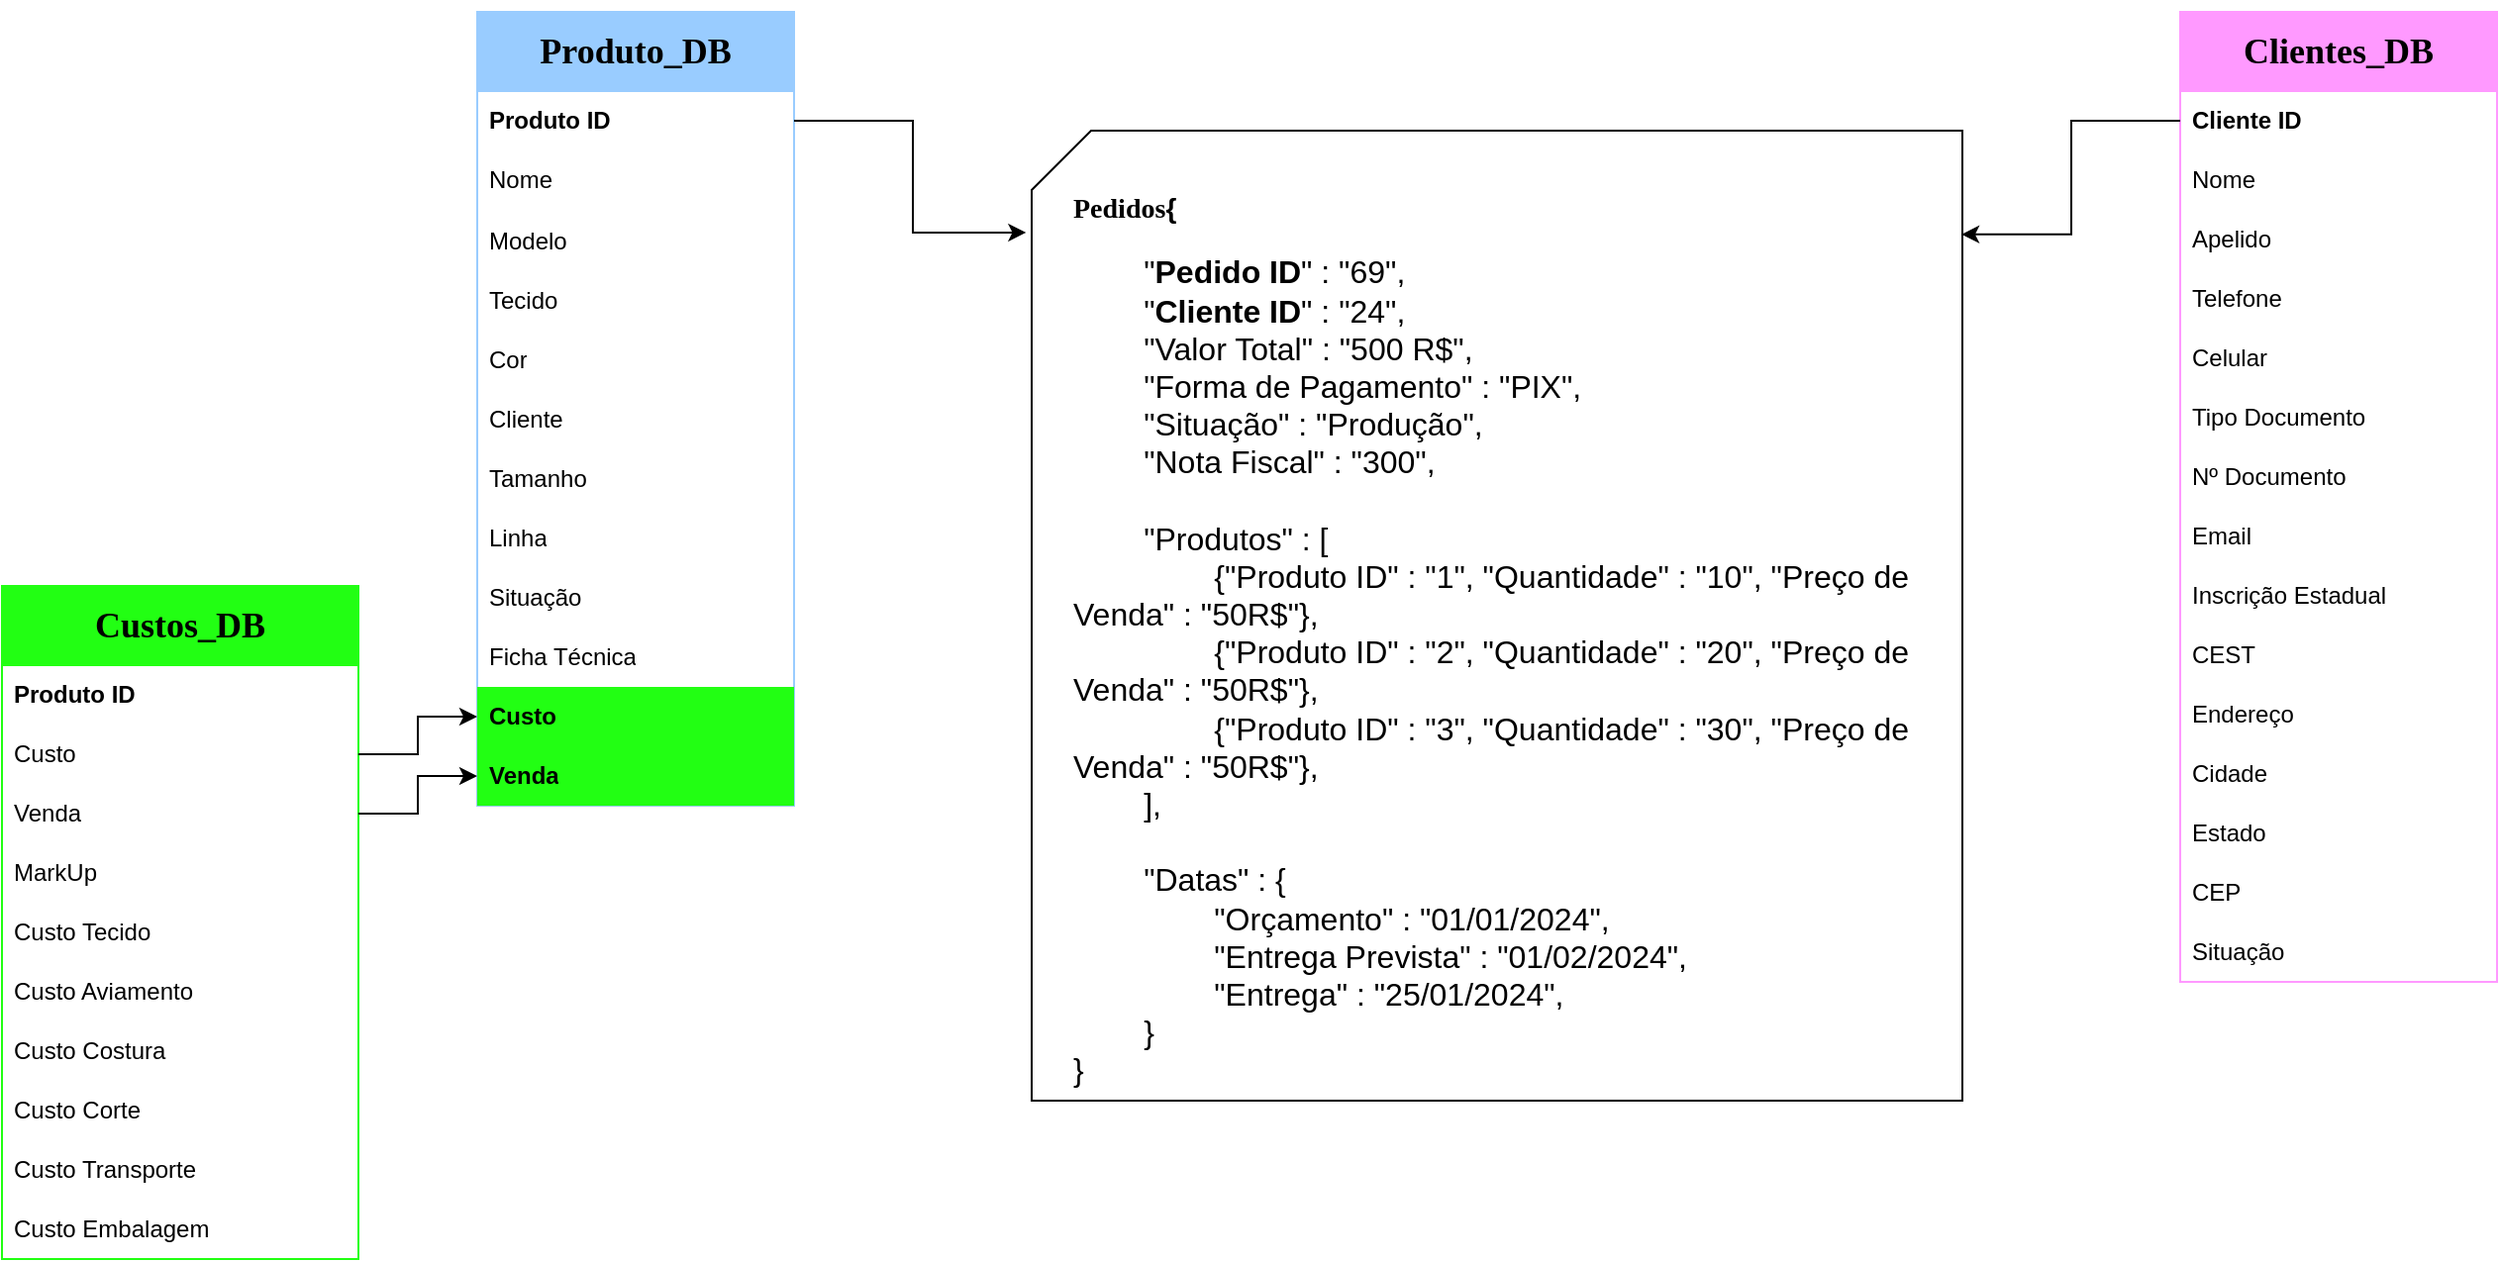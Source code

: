 <mxfile version="24.8.3" pages="3">
  <diagram id="8-zjIRjNXMaaJ9E2zqKt" name="Database">
    <mxGraphModel dx="1362" dy="541" grid="1" gridSize="10" guides="1" tooltips="1" connect="1" arrows="1" fold="1" page="1" pageScale="1" pageWidth="1654" pageHeight="1169" math="0" shadow="0">
      <root>
        <mxCell id="0" />
        <mxCell id="1" parent="0" />
        <mxCell id="SxooupXVkbinefmDZQEG-1" value="&lt;h2&gt;&lt;font face=&quot;Verdana&quot;&gt;Produto_DB&lt;/font&gt;&lt;/h2&gt;" style="swimlane;fontStyle=1;childLayout=stackLayout;horizontal=1;startSize=40;horizontalStack=0;resizeParent=1;resizeParentMax=0;resizeLast=0;collapsible=1;marginBottom=0;whiteSpace=wrap;html=1;fillColor=#99CCFF;strokeColor=#99CCFF;" vertex="1" parent="1">
          <mxGeometry x="370" y="210" width="160" height="401" as="geometry">
            <mxRectangle x="120" y="60" width="130" height="40" as="alternateBounds" />
          </mxGeometry>
        </mxCell>
        <mxCell id="SxooupXVkbinefmDZQEG-2" value="Produto ID" style="text;strokeColor=none;fillColor=none;align=left;verticalAlign=middle;spacingLeft=4;spacingRight=4;overflow=hidden;points=[[0,0.5],[1,0.5]];portConstraint=eastwest;rotatable=0;whiteSpace=wrap;html=1;fontStyle=1" vertex="1" parent="SxooupXVkbinefmDZQEG-1">
          <mxGeometry y="40" width="160" height="30" as="geometry" />
        </mxCell>
        <mxCell id="SxooupXVkbinefmDZQEG-11" value="Nome" style="text;strokeColor=none;fillColor=none;align=left;verticalAlign=middle;spacingLeft=4;spacingRight=4;overflow=hidden;points=[[0,0.5],[1,0.5]];portConstraint=eastwest;rotatable=0;whiteSpace=wrap;html=1;" vertex="1" parent="SxooupXVkbinefmDZQEG-1">
          <mxGeometry y="70" width="160" height="30" as="geometry" />
        </mxCell>
        <mxCell id="SxooupXVkbinefmDZQEG-3" value="Modelo" style="text;strokeColor=none;fillColor=none;align=left;verticalAlign=middle;spacingLeft=4;spacingRight=4;overflow=hidden;points=[[0,0.5],[1,0.5]];portConstraint=eastwest;rotatable=0;whiteSpace=wrap;html=1;" vertex="1" parent="SxooupXVkbinefmDZQEG-1">
          <mxGeometry y="100" width="160" height="31" as="geometry" />
        </mxCell>
        <mxCell id="SxooupXVkbinefmDZQEG-4" value="Tecido" style="text;strokeColor=none;fillColor=none;align=left;verticalAlign=middle;spacingLeft=4;spacingRight=4;overflow=hidden;points=[[0,0.5],[1,0.5]];portConstraint=eastwest;rotatable=0;whiteSpace=wrap;html=1;" vertex="1" parent="SxooupXVkbinefmDZQEG-1">
          <mxGeometry y="131" width="160" height="30" as="geometry" />
        </mxCell>
        <mxCell id="SxooupXVkbinefmDZQEG-5" value="Cor" style="text;strokeColor=none;fillColor=none;align=left;verticalAlign=middle;spacingLeft=4;spacingRight=4;overflow=hidden;points=[[0,0.5],[1,0.5]];portConstraint=eastwest;rotatable=0;whiteSpace=wrap;html=1;" vertex="1" parent="SxooupXVkbinefmDZQEG-1">
          <mxGeometry y="161" width="160" height="30" as="geometry" />
        </mxCell>
        <mxCell id="SxooupXVkbinefmDZQEG-6" value="Cliente" style="text;strokeColor=none;fillColor=none;align=left;verticalAlign=middle;spacingLeft=4;spacingRight=4;overflow=hidden;points=[[0,0.5],[1,0.5]];portConstraint=eastwest;rotatable=0;whiteSpace=wrap;html=1;" vertex="1" parent="SxooupXVkbinefmDZQEG-1">
          <mxGeometry y="191" width="160" height="30" as="geometry" />
        </mxCell>
        <mxCell id="SxooupXVkbinefmDZQEG-7" value="Tamanho" style="text;strokeColor=none;fillColor=none;align=left;verticalAlign=middle;spacingLeft=4;spacingRight=4;overflow=hidden;points=[[0,0.5],[1,0.5]];portConstraint=eastwest;rotatable=0;whiteSpace=wrap;html=1;" vertex="1" parent="SxooupXVkbinefmDZQEG-1">
          <mxGeometry y="221" width="160" height="30" as="geometry" />
        </mxCell>
        <mxCell id="SxooupXVkbinefmDZQEG-8" value="Linha" style="text;strokeColor=none;fillColor=none;align=left;verticalAlign=middle;spacingLeft=4;spacingRight=4;overflow=hidden;points=[[0,0.5],[1,0.5]];portConstraint=eastwest;rotatable=0;whiteSpace=wrap;html=1;" vertex="1" parent="SxooupXVkbinefmDZQEG-1">
          <mxGeometry y="251" width="160" height="30" as="geometry" />
        </mxCell>
        <mxCell id="SxooupXVkbinefmDZQEG-9" value="Situação" style="text;strokeColor=none;fillColor=none;align=left;verticalAlign=middle;spacingLeft=4;spacingRight=4;overflow=hidden;points=[[0,0.5],[1,0.5]];portConstraint=eastwest;rotatable=0;whiteSpace=wrap;html=1;" vertex="1" parent="SxooupXVkbinefmDZQEG-1">
          <mxGeometry y="281" width="160" height="30" as="geometry" />
        </mxCell>
        <mxCell id="hoVLWmTstvqBGVVEv-t7-2" value="Ficha Técnica" style="text;strokeColor=none;fillColor=none;align=left;verticalAlign=middle;spacingLeft=4;spacingRight=4;overflow=hidden;points=[[0,0.5],[1,0.5]];portConstraint=eastwest;rotatable=0;whiteSpace=wrap;html=1;" vertex="1" parent="SxooupXVkbinefmDZQEG-1">
          <mxGeometry y="311" width="160" height="30" as="geometry" />
        </mxCell>
        <mxCell id="SxooupXVkbinefmDZQEG-12" value="Custo" style="text;strokeColor=none;fillColor=#22FF13;align=left;verticalAlign=middle;spacingLeft=4;spacingRight=4;overflow=hidden;points=[[0,0.5],[1,0.5]];portConstraint=eastwest;rotatable=0;whiteSpace=wrap;html=1;fontStyle=1" vertex="1" parent="SxooupXVkbinefmDZQEG-1">
          <mxGeometry y="341" width="160" height="30" as="geometry" />
        </mxCell>
        <mxCell id="SxooupXVkbinefmDZQEG-13" value="Venda" style="text;strokeColor=none;fillColor=#22FF13;align=left;verticalAlign=middle;spacingLeft=4;spacingRight=4;overflow=hidden;points=[[0,0.5],[1,0.5]];portConstraint=eastwest;rotatable=0;whiteSpace=wrap;html=1;fontStyle=1" vertex="1" parent="SxooupXVkbinefmDZQEG-1">
          <mxGeometry y="371" width="160" height="30" as="geometry" />
        </mxCell>
        <mxCell id="SxooupXVkbinefmDZQEG-14" value="&lt;h2&gt;&lt;font face=&quot;Verdana&quot;&gt;Clientes_DB&lt;/font&gt;&lt;/h2&gt;" style="swimlane;fontStyle=1;childLayout=stackLayout;horizontal=1;startSize=40;horizontalStack=0;resizeParent=1;resizeParentMax=0;resizeLast=0;collapsible=1;marginBottom=0;whiteSpace=wrap;html=1;fillColor=#FF99FF;strokeColor=#FF99FF;" vertex="1" parent="1">
          <mxGeometry x="1230" y="210" width="160" height="490" as="geometry">
            <mxRectangle x="320" y="60" width="130" height="40" as="alternateBounds" />
          </mxGeometry>
        </mxCell>
        <mxCell id="SxooupXVkbinefmDZQEG-15" value="Cliente ID" style="text;strokeColor=none;fillColor=none;align=left;verticalAlign=middle;spacingLeft=4;spacingRight=4;overflow=hidden;points=[[0,0.5],[1,0.5]];portConstraint=eastwest;rotatable=0;whiteSpace=wrap;html=1;fontStyle=1" vertex="1" parent="SxooupXVkbinefmDZQEG-14">
          <mxGeometry y="40" width="160" height="30" as="geometry" />
        </mxCell>
        <mxCell id="SxooupXVkbinefmDZQEG-16" value="Nome" style="text;strokeColor=none;fillColor=none;align=left;verticalAlign=middle;spacingLeft=4;spacingRight=4;overflow=hidden;points=[[0,0.5],[1,0.5]];portConstraint=eastwest;rotatable=0;whiteSpace=wrap;html=1;" vertex="1" parent="SxooupXVkbinefmDZQEG-14">
          <mxGeometry y="70" width="160" height="30" as="geometry" />
        </mxCell>
        <mxCell id="SxooupXVkbinefmDZQEG-17" value="Apelido" style="text;strokeColor=none;fillColor=none;align=left;verticalAlign=middle;spacingLeft=4;spacingRight=4;overflow=hidden;points=[[0,0.5],[1,0.5]];portConstraint=eastwest;rotatable=0;whiteSpace=wrap;html=1;" vertex="1" parent="SxooupXVkbinefmDZQEG-14">
          <mxGeometry y="100" width="160" height="30" as="geometry" />
        </mxCell>
        <mxCell id="SxooupXVkbinefmDZQEG-18" value="Telefone" style="text;strokeColor=none;fillColor=none;align=left;verticalAlign=middle;spacingLeft=4;spacingRight=4;overflow=hidden;points=[[0,0.5],[1,0.5]];portConstraint=eastwest;rotatable=0;whiteSpace=wrap;html=1;" vertex="1" parent="SxooupXVkbinefmDZQEG-14">
          <mxGeometry y="130" width="160" height="30" as="geometry" />
        </mxCell>
        <mxCell id="SxooupXVkbinefmDZQEG-19" value="Celular" style="text;strokeColor=none;fillColor=none;align=left;verticalAlign=middle;spacingLeft=4;spacingRight=4;overflow=hidden;points=[[0,0.5],[1,0.5]];portConstraint=eastwest;rotatable=0;whiteSpace=wrap;html=1;" vertex="1" parent="SxooupXVkbinefmDZQEG-14">
          <mxGeometry y="160" width="160" height="30" as="geometry" />
        </mxCell>
        <mxCell id="SxooupXVkbinefmDZQEG-20" value="Tipo Documento" style="text;strokeColor=none;fillColor=none;align=left;verticalAlign=middle;spacingLeft=4;spacingRight=4;overflow=hidden;points=[[0,0.5],[1,0.5]];portConstraint=eastwest;rotatable=0;whiteSpace=wrap;html=1;" vertex="1" parent="SxooupXVkbinefmDZQEG-14">
          <mxGeometry y="190" width="160" height="30" as="geometry" />
        </mxCell>
        <mxCell id="SxooupXVkbinefmDZQEG-21" value="Nº Documento" style="text;strokeColor=none;fillColor=none;align=left;verticalAlign=middle;spacingLeft=4;spacingRight=4;overflow=hidden;points=[[0,0.5],[1,0.5]];portConstraint=eastwest;rotatable=0;whiteSpace=wrap;html=1;" vertex="1" parent="SxooupXVkbinefmDZQEG-14">
          <mxGeometry y="220" width="160" height="30" as="geometry" />
        </mxCell>
        <mxCell id="SxooupXVkbinefmDZQEG-22" value="Email" style="text;strokeColor=none;fillColor=none;align=left;verticalAlign=middle;spacingLeft=4;spacingRight=4;overflow=hidden;points=[[0,0.5],[1,0.5]];portConstraint=eastwest;rotatable=0;whiteSpace=wrap;html=1;" vertex="1" parent="SxooupXVkbinefmDZQEG-14">
          <mxGeometry y="250" width="160" height="30" as="geometry" />
        </mxCell>
        <mxCell id="SxooupXVkbinefmDZQEG-23" value="Inscrição Estadual" style="text;strokeColor=none;fillColor=none;align=left;verticalAlign=middle;spacingLeft=4;spacingRight=4;overflow=hidden;points=[[0,0.5],[1,0.5]];portConstraint=eastwest;rotatable=0;whiteSpace=wrap;html=1;" vertex="1" parent="SxooupXVkbinefmDZQEG-14">
          <mxGeometry y="280" width="160" height="30" as="geometry" />
        </mxCell>
        <mxCell id="SxooupXVkbinefmDZQEG-24" value="CEST" style="text;strokeColor=none;fillColor=none;align=left;verticalAlign=middle;spacingLeft=4;spacingRight=4;overflow=hidden;points=[[0,0.5],[1,0.5]];portConstraint=eastwest;rotatable=0;whiteSpace=wrap;html=1;" vertex="1" parent="SxooupXVkbinefmDZQEG-14">
          <mxGeometry y="310" width="160" height="30" as="geometry" />
        </mxCell>
        <mxCell id="SxooupXVkbinefmDZQEG-25" value="Endereço" style="text;strokeColor=none;fillColor=none;align=left;verticalAlign=middle;spacingLeft=4;spacingRight=4;overflow=hidden;points=[[0,0.5],[1,0.5]];portConstraint=eastwest;rotatable=0;whiteSpace=wrap;html=1;" vertex="1" parent="SxooupXVkbinefmDZQEG-14">
          <mxGeometry y="340" width="160" height="30" as="geometry" />
        </mxCell>
        <mxCell id="SxooupXVkbinefmDZQEG-26" value="Cidade" style="text;strokeColor=none;fillColor=none;align=left;verticalAlign=middle;spacingLeft=4;spacingRight=4;overflow=hidden;points=[[0,0.5],[1,0.5]];portConstraint=eastwest;rotatable=0;whiteSpace=wrap;html=1;" vertex="1" parent="SxooupXVkbinefmDZQEG-14">
          <mxGeometry y="370" width="160" height="30" as="geometry" />
        </mxCell>
        <mxCell id="SxooupXVkbinefmDZQEG-27" value="Estado" style="text;strokeColor=none;fillColor=none;align=left;verticalAlign=middle;spacingLeft=4;spacingRight=4;overflow=hidden;points=[[0,0.5],[1,0.5]];portConstraint=eastwest;rotatable=0;whiteSpace=wrap;html=1;" vertex="1" parent="SxooupXVkbinefmDZQEG-14">
          <mxGeometry y="400" width="160" height="30" as="geometry" />
        </mxCell>
        <mxCell id="SxooupXVkbinefmDZQEG-28" value="CEP" style="text;strokeColor=none;fillColor=none;align=left;verticalAlign=middle;spacingLeft=4;spacingRight=4;overflow=hidden;points=[[0,0.5],[1,0.5]];portConstraint=eastwest;rotatable=0;whiteSpace=wrap;html=1;" vertex="1" parent="SxooupXVkbinefmDZQEG-14">
          <mxGeometry y="430" width="160" height="30" as="geometry" />
        </mxCell>
        <mxCell id="SxooupXVkbinefmDZQEG-29" value="Situação" style="text;strokeColor=none;fillColor=none;align=left;verticalAlign=middle;spacingLeft=4;spacingRight=4;overflow=hidden;points=[[0,0.5],[1,0.5]];portConstraint=eastwest;rotatable=0;whiteSpace=wrap;html=1;" vertex="1" parent="SxooupXVkbinefmDZQEG-14">
          <mxGeometry y="460" width="160" height="30" as="geometry" />
        </mxCell>
        <mxCell id="SxooupXVkbinefmDZQEG-30" value="" style="group" vertex="1" connectable="0" parent="1">
          <mxGeometry x="650" y="270" width="470" height="490" as="geometry" />
        </mxCell>
        <mxCell id="SxooupXVkbinefmDZQEG-31" value="" style="shape=card;whiteSpace=wrap;html=1;" vertex="1" parent="SxooupXVkbinefmDZQEG-30">
          <mxGeometry width="470" height="490" as="geometry" />
        </mxCell>
        <mxCell id="SxooupXVkbinefmDZQEG-32" value="&lt;h3&gt;&lt;font style=&quot;font-size: 14px;&quot;&gt;&lt;b&gt;&lt;font face=&quot;Verdana&quot;&gt;Pedidos&lt;/font&gt;&lt;/b&gt;{&lt;/font&gt;&lt;/h3&gt;&lt;div&gt;&lt;span style=&quot;white-space: normal;&quot;&gt;&lt;font size=&quot;3&quot;&gt;&lt;span style=&quot;white-space: pre;&quot;&gt;&#x9;&lt;/span&gt;&quot;&lt;b&gt;Pedido ID&lt;/b&gt;&quot; : &quot;69&quot;,&lt;/font&gt;&lt;/span&gt;&lt;/div&gt;&lt;div&gt;&lt;span style=&quot;white-space: normal;&quot;&gt;&lt;font size=&quot;3&quot;&gt;&lt;span style=&quot;white-space: pre;&quot;&gt;&#x9;&lt;/span&gt;&quot;&lt;b&gt;Cliente ID&lt;/b&gt;&quot; : &quot;24&quot;,&lt;/font&gt;&lt;/span&gt;&lt;/div&gt;&lt;div&gt;&lt;span style=&quot;white-space: normal;&quot;&gt;&lt;font size=&quot;3&quot;&gt;&lt;span style=&quot;white-space: pre;&quot;&gt;&#x9;&lt;/span&gt;&quot;Valor Total&quot; : &quot;500 R$&quot;,&lt;/font&gt;&lt;/span&gt;&lt;/div&gt;&lt;div&gt;&lt;span style=&quot;white-space: normal;&quot;&gt;&lt;font size=&quot;3&quot;&gt;&lt;span style=&quot;white-space: pre;&quot;&gt;&#x9;&lt;/span&gt;&quot;Forma de Pagamento&quot; : &quot;PIX&quot;,&lt;/font&gt;&lt;/span&gt;&lt;/div&gt;&lt;div&gt;&lt;font size=&quot;3&quot;&gt;&lt;span style=&quot;white-space: pre;&quot;&gt;&#x9;&lt;/span&gt;&quot;Situação&quot; : &quot;Produção&quot;,&lt;/font&gt;&lt;/div&gt;&lt;div&gt;&lt;font size=&quot;3&quot;&gt;&lt;span style=&quot;white-space: pre;&quot;&gt;&#x9;&lt;/span&gt;&quot;Nota Fiscal&quot; : &quot;300&quot;,&lt;/font&gt;&lt;/div&gt;&lt;div&gt;&lt;font size=&quot;3&quot;&gt;&lt;br&gt;&lt;/font&gt;&lt;/div&gt;&lt;div&gt;&lt;span style=&quot;white-space: pre; white-space: normal;&quot;&gt;&lt;font size=&quot;3&quot;&gt;&#x9;&lt;/font&gt;&lt;/span&gt;&lt;/div&gt;&lt;div&gt;&lt;span style=&quot;white-space: normal;&quot;&gt;&lt;font size=&quot;3&quot;&gt;&lt;span style=&quot;white-space: pre;&quot;&gt;&#x9;&lt;/span&gt;&quot;Produtos&quot; : [&lt;/font&gt;&lt;/span&gt;&lt;/div&gt;&lt;div&gt;&lt;/div&gt;&lt;div&gt;&lt;span style=&quot;white-space: normal;&quot;&gt;&lt;font size=&quot;3&quot;&gt;&lt;span style=&quot;white-space: pre;&quot;&gt;&#x9;&lt;/span&gt;&lt;span style=&quot;white-space: pre;&quot;&gt;&#x9;&lt;/span&gt;{&quot;Produto ID&quot; : &quot;1&quot;, &quot;Quantidade&quot; : &quot;10&quot;, &quot;Preço de Venda&quot; : &quot;50R$&quot;},&lt;/font&gt;&lt;/span&gt;&lt;/div&gt;&lt;div&gt;&lt;span style=&quot;white-space: normal;&quot;&gt;&lt;font size=&quot;3&quot;&gt;&lt;span style=&quot;white-space:pre&quot;&gt;&#x9;&#x9;&lt;/span&gt;{&quot;Produto ID&quot; : &quot;2&quot;, &quot;Quantidade&quot; : &quot;20&quot;, &quot;Preço de Venda&quot; : &quot;50R$&quot;},&lt;/font&gt;&lt;/span&gt;&lt;/div&gt;&lt;div&gt;&lt;span style=&quot;white-space: normal;&quot;&gt;&lt;font size=&quot;3&quot;&gt;&lt;span style=&quot;white-space:pre&quot;&gt;&#x9;&#x9;&lt;/span&gt;{&quot;Produto ID&quot; : &quot;3&quot;, &quot;Quantidade&quot; : &quot;30&quot;, &quot;Preço de Venda&quot; : &quot;50R$&quot;},&lt;/font&gt;&lt;/span&gt;&lt;/div&gt;&lt;div&gt;&lt;span style=&quot;white-space: pre; white-space: normal;&quot;&gt;&lt;font size=&quot;3&quot;&gt;&#x9;&#x9;&lt;/font&gt;&lt;/span&gt;&lt;/div&gt;&lt;div&gt;&lt;span style=&quot;white-space: normal;&quot;&gt;&lt;font size=&quot;3&quot;&gt;&lt;span style=&quot;white-space: pre;&quot;&gt;&#x9;&lt;/span&gt;],&lt;/font&gt;&lt;/span&gt;&lt;/div&gt;&lt;div&gt;&lt;font size=&quot;3&quot;&gt;&lt;br&gt;&lt;/font&gt;&lt;/div&gt;&lt;div&gt;&lt;span style=&quot;white-space: normal;&quot;&gt;&lt;font size=&quot;3&quot;&gt;&lt;span style=&quot;white-space:pre&quot;&gt;&#x9;&lt;/span&gt;&quot;Datas&quot; : {&lt;/font&gt;&lt;/span&gt;&lt;/div&gt;&lt;div&gt;&lt;span style=&quot;white-space: normal;&quot;&gt;&lt;font size=&quot;3&quot;&gt;&lt;span style=&quot;white-space:pre&quot;&gt;&#x9;&#x9;&lt;/span&gt;&quot;Orçamento&quot; : &quot;01/01/2024&quot;,&lt;/font&gt;&lt;/span&gt;&lt;/div&gt;&lt;div&gt;&lt;span style=&quot;white-space: normal;&quot;&gt;&lt;font size=&quot;3&quot;&gt;&lt;span style=&quot;white-space:pre&quot;&gt;&#x9;&#x9;&lt;/span&gt;&quot;Entrega Prevista&quot; : &quot;01/02/2024&quot;,&lt;/font&gt;&lt;/span&gt;&lt;/div&gt;&lt;div&gt;&lt;span style=&quot;white-space: normal;&quot;&gt;&lt;font size=&quot;3&quot;&gt;&lt;span style=&quot;white-space:pre&quot;&gt;&#x9;&#x9;&lt;/span&gt;&quot;Entrega&quot; : &quot;25/01/2024&quot;,&lt;/font&gt;&lt;/span&gt;&lt;/div&gt;&lt;div&gt;&lt;span style=&quot;white-space: normal;&quot;&gt;&lt;font size=&quot;3&quot;&gt;&lt;span style=&quot;white-space:pre&quot;&gt;&#x9;&lt;/span&gt;}&lt;/font&gt;&lt;/span&gt;&lt;/div&gt;&lt;div&gt;&lt;font size=&quot;3&quot;&gt;}&lt;/font&gt;&lt;/div&gt;" style="text;html=1;align=left;verticalAlign=middle;whiteSpace=wrap;rounded=0;" vertex="1" parent="SxooupXVkbinefmDZQEG-30">
          <mxGeometry x="18.5" y="85" width="433" height="330" as="geometry" />
        </mxCell>
        <mxCell id="SxooupXVkbinefmDZQEG-33" style="edgeStyle=orthogonalEdgeStyle;rounded=0;orthogonalLoop=1;jettySize=auto;html=1;entryX=0.999;entryY=0.107;entryDx=0;entryDy=0;entryPerimeter=0;" edge="1" parent="1" source="SxooupXVkbinefmDZQEG-15" target="SxooupXVkbinefmDZQEG-31">
          <mxGeometry relative="1" as="geometry" />
        </mxCell>
        <mxCell id="SxooupXVkbinefmDZQEG-34" style="edgeStyle=orthogonalEdgeStyle;rounded=0;orthogonalLoop=1;jettySize=auto;html=1;entryX=-0.006;entryY=0.105;entryDx=0;entryDy=0;entryPerimeter=0;" edge="1" parent="1" source="SxooupXVkbinefmDZQEG-2" target="SxooupXVkbinefmDZQEG-31">
          <mxGeometry relative="1" as="geometry" />
        </mxCell>
        <mxCell id="SxooupXVkbinefmDZQEG-35" value="&lt;h2&gt;&lt;font face=&quot;Verdana&quot;&gt;Custos_DB&lt;/font&gt;&lt;/h2&gt;" style="swimlane;fontStyle=1;childLayout=stackLayout;horizontal=1;startSize=40;horizontalStack=0;resizeParent=1;resizeParentMax=0;resizeLast=0;collapsible=1;marginBottom=0;whiteSpace=wrap;html=1;fillColor=#22FF13;strokeColor=#22FF13;" vertex="1" parent="1">
          <mxGeometry x="130" y="500" width="180" height="340" as="geometry">
            <mxRectangle x="120" y="60" width="130" height="40" as="alternateBounds" />
          </mxGeometry>
        </mxCell>
        <mxCell id="SxooupXVkbinefmDZQEG-36" value="Produto ID" style="text;strokeColor=none;fillColor=none;align=left;verticalAlign=middle;spacingLeft=4;spacingRight=4;overflow=hidden;points=[[0,0.5],[1,0.5]];portConstraint=eastwest;rotatable=0;whiteSpace=wrap;html=1;fontStyle=1" vertex="1" parent="SxooupXVkbinefmDZQEG-35">
          <mxGeometry y="40" width="180" height="30" as="geometry" />
        </mxCell>
        <mxCell id="SxooupXVkbinefmDZQEG-37" value="Custo" style="text;strokeColor=none;fillColor=none;align=left;verticalAlign=middle;spacingLeft=4;spacingRight=4;overflow=hidden;points=[[0,0.5],[1,0.5]];portConstraint=eastwest;rotatable=0;whiteSpace=wrap;html=1;" vertex="1" parent="SxooupXVkbinefmDZQEG-35">
          <mxGeometry y="70" width="180" height="30" as="geometry" />
        </mxCell>
        <mxCell id="SxooupXVkbinefmDZQEG-38" value="Venda" style="text;strokeColor=none;fillColor=none;align=left;verticalAlign=middle;spacingLeft=4;spacingRight=4;overflow=hidden;points=[[0,0.5],[1,0.5]];portConstraint=eastwest;rotatable=0;whiteSpace=wrap;html=1;" vertex="1" parent="SxooupXVkbinefmDZQEG-35">
          <mxGeometry y="100" width="180" height="30" as="geometry" />
        </mxCell>
        <mxCell id="SxooupXVkbinefmDZQEG-39" value="MarkUp" style="text;strokeColor=none;fillColor=none;align=left;verticalAlign=middle;spacingLeft=4;spacingRight=4;overflow=hidden;points=[[0,0.5],[1,0.5]];portConstraint=eastwest;rotatable=0;whiteSpace=wrap;html=1;" vertex="1" parent="SxooupXVkbinefmDZQEG-35">
          <mxGeometry y="130" width="180" height="30" as="geometry" />
        </mxCell>
        <mxCell id="SxooupXVkbinefmDZQEG-40" value="Custo Tecido" style="text;strokeColor=none;fillColor=none;align=left;verticalAlign=middle;spacingLeft=4;spacingRight=4;overflow=hidden;points=[[0,0.5],[1,0.5]];portConstraint=eastwest;rotatable=0;whiteSpace=wrap;html=1;" vertex="1" parent="SxooupXVkbinefmDZQEG-35">
          <mxGeometry y="160" width="180" height="30" as="geometry" />
        </mxCell>
        <mxCell id="SxooupXVkbinefmDZQEG-41" value="Custo Aviamento" style="text;strokeColor=none;fillColor=none;align=left;verticalAlign=middle;spacingLeft=4;spacingRight=4;overflow=hidden;points=[[0,0.5],[1,0.5]];portConstraint=eastwest;rotatable=0;whiteSpace=wrap;html=1;" vertex="1" parent="SxooupXVkbinefmDZQEG-35">
          <mxGeometry y="190" width="180" height="30" as="geometry" />
        </mxCell>
        <mxCell id="SxooupXVkbinefmDZQEG-42" value="Custo Costura" style="text;strokeColor=none;fillColor=none;align=left;verticalAlign=middle;spacingLeft=4;spacingRight=4;overflow=hidden;points=[[0,0.5],[1,0.5]];portConstraint=eastwest;rotatable=0;whiteSpace=wrap;html=1;" vertex="1" parent="SxooupXVkbinefmDZQEG-35">
          <mxGeometry y="220" width="180" height="30" as="geometry" />
        </mxCell>
        <mxCell id="SxooupXVkbinefmDZQEG-43" value="Custo Corte" style="text;strokeColor=none;fillColor=none;align=left;verticalAlign=middle;spacingLeft=4;spacingRight=4;overflow=hidden;points=[[0,0.5],[1,0.5]];portConstraint=eastwest;rotatable=0;whiteSpace=wrap;html=1;" vertex="1" parent="SxooupXVkbinefmDZQEG-35">
          <mxGeometry y="250" width="180" height="30" as="geometry" />
        </mxCell>
        <mxCell id="SxooupXVkbinefmDZQEG-44" value="Custo Transporte" style="text;strokeColor=none;fillColor=none;align=left;verticalAlign=middle;spacingLeft=4;spacingRight=4;overflow=hidden;points=[[0,0.5],[1,0.5]];portConstraint=eastwest;rotatable=0;whiteSpace=wrap;html=1;" vertex="1" parent="SxooupXVkbinefmDZQEG-35">
          <mxGeometry y="280" width="180" height="30" as="geometry" />
        </mxCell>
        <mxCell id="hoVLWmTstvqBGVVEv-t7-1" value="Custo Embalagem" style="text;strokeColor=none;fillColor=none;align=left;verticalAlign=middle;spacingLeft=4;spacingRight=4;overflow=hidden;points=[[0,0.5],[1,0.5]];portConstraint=eastwest;rotatable=0;whiteSpace=wrap;html=1;" vertex="1" parent="SxooupXVkbinefmDZQEG-35">
          <mxGeometry y="310" width="180" height="30" as="geometry" />
        </mxCell>
        <mxCell id="SxooupXVkbinefmDZQEG-45" style="edgeStyle=orthogonalEdgeStyle;rounded=0;orthogonalLoop=1;jettySize=auto;html=1;entryX=0;entryY=0.5;entryDx=0;entryDy=0;" edge="1" parent="1" source="SxooupXVkbinefmDZQEG-38" target="SxooupXVkbinefmDZQEG-13">
          <mxGeometry relative="1" as="geometry" />
        </mxCell>
        <mxCell id="SxooupXVkbinefmDZQEG-46" style="edgeStyle=orthogonalEdgeStyle;rounded=0;orthogonalLoop=1;jettySize=auto;html=1;entryX=0;entryY=0.5;entryDx=0;entryDy=0;" edge="1" parent="1" source="SxooupXVkbinefmDZQEG-37" target="SxooupXVkbinefmDZQEG-12">
          <mxGeometry relative="1" as="geometry" />
        </mxCell>
      </root>
    </mxGraphModel>
  </diagram>
  <diagram id="ZljgVwOf0YcQpU4R3fx7" name="Diagrama">
    <mxGraphModel dx="939" dy="373" grid="1" gridSize="10" guides="1" tooltips="1" connect="1" arrows="1" fold="1" page="1" pageScale="1" pageWidth="1654" pageHeight="1169" math="0" shadow="0">
      <root>
        <mxCell id="0" />
        <mxCell id="1" parent="0" />
        <mxCell id="wZYnEFnkgwIdMuiev6Np-1" value="" style="line;strokeWidth=1;fillColor=none;align=left;verticalAlign=middle;spacingTop=-1;spacingLeft=3;spacingRight=3;rotatable=0;labelPosition=right;points=[];portConstraint=eastwest;strokeColor=inherit;" parent="1" vertex="1">
          <mxGeometry x="10" y="140" width="1360" height="8" as="geometry" />
        </mxCell>
        <mxCell id="wZYnEFnkgwIdMuiev6Np-2" value="&lt;h1&gt;&lt;font face=&quot;Lucida Console&quot; style=&quot;font-size: 18px;&quot;&gt;Client Side&lt;/font&gt;&lt;/h1&gt;" style="text;html=1;align=center;verticalAlign=middle;resizable=0;points=[];autosize=1;strokeColor=none;fillColor=none;" parent="1" vertex="1">
          <mxGeometry x="70" y="90" width="150" height="70" as="geometry" />
        </mxCell>
        <mxCell id="wZYnEFnkgwIdMuiev6Np-3" value="&lt;h1&gt;&lt;font face=&quot;Lucida Console&quot; style=&quot;font-size: 18px;&quot;&gt;Server Side&lt;/font&gt;&lt;/h1&gt;" style="text;html=1;align=center;verticalAlign=middle;resizable=0;points=[];autosize=1;strokeColor=none;fillColor=none;" parent="1" vertex="1">
          <mxGeometry x="70" y="120" width="150" height="70" as="geometry" />
        </mxCell>
        <mxCell id="X1QpAZFha9Mtag6XPxDO-21" style="edgeStyle=orthogonalEdgeStyle;rounded=0;orthogonalLoop=1;jettySize=auto;html=1;entryX=0.5;entryY=0;entryDx=0;entryDy=0;" parent="1" source="X1QpAZFha9Mtag6XPxDO-1" target="X1QpAZFha9Mtag6XPxDO-17" edge="1">
          <mxGeometry relative="1" as="geometry" />
        </mxCell>
        <mxCell id="ihTewck8Oi4S6tlABgn9-6" style="edgeStyle=orthogonalEdgeStyle;rounded=0;orthogonalLoop=1;jettySize=auto;html=1;entryX=0.5;entryY=0;entryDx=0;entryDy=0;" edge="1" parent="1" source="X1QpAZFha9Mtag6XPxDO-1" target="X1QpAZFha9Mtag6XPxDO-5">
          <mxGeometry relative="1" as="geometry" />
        </mxCell>
        <mxCell id="X1QpAZFha9Mtag6XPxDO-1" value="&lt;b&gt;&lt;font style=&quot;font-size: 14px;&quot;&gt;Controle Clientes&lt;/font&gt;&lt;/b&gt;" style="rounded=1;whiteSpace=wrap;html=1;fillColor=#73A2FF;" parent="1" vertex="1">
          <mxGeometry x="245" y="70" width="130" height="60" as="geometry" />
        </mxCell>
        <mxCell id="X1QpAZFha9Mtag6XPxDO-2" value="&lt;b&gt;&lt;font style=&quot;font-size: 14px;&quot;&gt;Controle Template&lt;/font&gt;&lt;/b&gt;" style="rounded=1;whiteSpace=wrap;html=1;fillColor=#73A2FF;" parent="1" vertex="1">
          <mxGeometry x="1330" y="240" width="130" height="60" as="geometry" />
        </mxCell>
        <mxCell id="X1QpAZFha9Mtag6XPxDO-37" style="edgeStyle=orthogonalEdgeStyle;rounded=0;orthogonalLoop=1;jettySize=auto;html=1;entryX=0.5;entryY=0;entryDx=0;entryDy=0;" parent="1" source="X1QpAZFha9Mtag6XPxDO-3" target="X1QpAZFha9Mtag6XPxDO-32" edge="1">
          <mxGeometry relative="1" as="geometry" />
        </mxCell>
        <mxCell id="X1QpAZFha9Mtag6XPxDO-38" style="edgeStyle=orthogonalEdgeStyle;rounded=0;orthogonalLoop=1;jettySize=auto;html=1;entryX=0.5;entryY=0;entryDx=0;entryDy=0;" parent="1" source="X1QpAZFha9Mtag6XPxDO-3" target="X1QpAZFha9Mtag6XPxDO-33" edge="1">
          <mxGeometry relative="1" as="geometry" />
        </mxCell>
        <mxCell id="X1QpAZFha9Mtag6XPxDO-3" value="&lt;b&gt;&lt;font style=&quot;font-size: 14px;&quot;&gt;Controle Produtos&lt;/font&gt;&lt;/b&gt;" style="rounded=1;whiteSpace=wrap;html=1;fillColor=#73A2FF;" parent="1" vertex="1">
          <mxGeometry x="490" y="70" width="130" height="60" as="geometry" />
        </mxCell>
        <mxCell id="X1QpAZFha9Mtag6XPxDO-44" style="edgeStyle=orthogonalEdgeStyle;rounded=0;orthogonalLoop=1;jettySize=auto;html=1;entryX=0.5;entryY=0;entryDx=0;entryDy=0;" parent="1" source="X1QpAZFha9Mtag6XPxDO-4" target="X1QpAZFha9Mtag6XPxDO-39" edge="1">
          <mxGeometry relative="1" as="geometry" />
        </mxCell>
        <mxCell id="X1QpAZFha9Mtag6XPxDO-45" style="edgeStyle=orthogonalEdgeStyle;rounded=0;orthogonalLoop=1;jettySize=auto;html=1;entryX=0.5;entryY=0;entryDx=0;entryDy=0;" parent="1" source="X1QpAZFha9Mtag6XPxDO-4" target="X1QpAZFha9Mtag6XPxDO-40" edge="1">
          <mxGeometry relative="1" as="geometry" />
        </mxCell>
        <mxCell id="X1QpAZFha9Mtag6XPxDO-4" value="&lt;b&gt;&lt;font style=&quot;font-size: 14px;&quot;&gt;Controle Pedidos&lt;/font&gt;&lt;/b&gt;" style="rounded=1;whiteSpace=wrap;html=1;fillColor=#73A2FF;" parent="1" vertex="1">
          <mxGeometry x="785" y="70" width="130" height="60" as="geometry" />
        </mxCell>
        <mxCell id="JirbpKzSzBKGU6JKUNmn-3" style="edgeStyle=orthogonalEdgeStyle;rounded=0;orthogonalLoop=1;jettySize=auto;html=1;entryX=0;entryY=0.75;entryDx=0;entryDy=0;" edge="1" parent="1" source="X1QpAZFha9Mtag6XPxDO-5" target="X1QpAZFha9Mtag6XPxDO-4">
          <mxGeometry relative="1" as="geometry">
            <Array as="points">
              <mxPoint x="245" y="370" />
              <mxPoint x="730" y="370" />
              <mxPoint x="730" y="115" />
            </Array>
          </mxGeometry>
        </mxCell>
        <mxCell id="ihTewck8Oi4S6tlABgn9-7" style="edgeStyle=orthogonalEdgeStyle;rounded=0;orthogonalLoop=1;jettySize=auto;html=1;exitX=0.15;exitY=0.05;exitDx=0;exitDy=0;exitPerimeter=0;entryX=0;entryY=0.5;entryDx=0;entryDy=0;" edge="1" parent="1" source="X1QpAZFha9Mtag6XPxDO-5" target="X1QpAZFha9Mtag6XPxDO-1">
          <mxGeometry relative="1" as="geometry" />
        </mxCell>
        <mxCell id="X1QpAZFha9Mtag6XPxDO-5" value="&lt;b&gt;clienteDB&lt;/b&gt;&lt;div&gt;&lt;b&gt;(SQL)&lt;/b&gt;&lt;/div&gt;" style="shape=datastore;whiteSpace=wrap;html=1;" parent="1" vertex="1">
          <mxGeometry x="215" y="190" width="70" height="90" as="geometry" />
        </mxCell>
        <mxCell id="X1QpAZFha9Mtag6XPxDO-17" value="&lt;span style=&quot;font-size: 14px;&quot;&gt;&lt;b&gt;Módulo Clientes&lt;/b&gt;&lt;/span&gt;" style="swimlane;fontStyle=0;childLayout=stackLayout;horizontal=1;startSize=30;horizontalStack=0;resizeParent=1;resizeParentMax=0;resizeLast=0;collapsible=1;marginBottom=0;whiteSpace=wrap;html=1;fillColor=#FFCCFF;strokeColor=#FF99FF;" parent="1" vertex="1">
          <mxGeometry x="300" y="190" width="150" height="150" as="geometry">
            <mxRectangle x="300" y="190" width="150" height="30" as="alternateBounds" />
          </mxGeometry>
        </mxCell>
        <mxCell id="X1QpAZFha9Mtag6XPxDO-18" value="CriarCliente" style="text;strokeColor=none;fillColor=none;align=left;verticalAlign=middle;spacingLeft=4;spacingRight=4;overflow=hidden;points=[[0,0.5],[1,0.5]];portConstraint=eastwest;rotatable=0;whiteSpace=wrap;html=1;" parent="X1QpAZFha9Mtag6XPxDO-17" vertex="1">
          <mxGeometry y="30" width="150" height="30" as="geometry" />
        </mxCell>
        <mxCell id="X1QpAZFha9Mtag6XPxDO-19" value="BuscarClientes" style="text;strokeColor=none;fillColor=none;align=left;verticalAlign=middle;spacingLeft=4;spacingRight=4;overflow=hidden;points=[[0,0.5],[1,0.5]];portConstraint=eastwest;rotatable=0;whiteSpace=wrap;html=1;" parent="X1QpAZFha9Mtag6XPxDO-17" vertex="1">
          <mxGeometry y="60" width="150" height="30" as="geometry" />
        </mxCell>
        <mxCell id="PMjL18bMeHEtiwcgjhj5-1" value="AtualizarCliente" style="text;strokeColor=none;fillColor=none;align=left;verticalAlign=middle;spacingLeft=4;spacingRight=4;overflow=hidden;points=[[0,0.5],[1,0.5]];portConstraint=eastwest;rotatable=0;whiteSpace=wrap;html=1;" parent="X1QpAZFha9Mtag6XPxDO-17" vertex="1">
          <mxGeometry y="90" width="150" height="30" as="geometry" />
        </mxCell>
        <mxCell id="X1QpAZFha9Mtag6XPxDO-20" value="DeletarCliente" style="text;strokeColor=none;fillColor=none;align=left;verticalAlign=middle;spacingLeft=4;spacingRight=4;overflow=hidden;points=[[0,0.5],[1,0.5]];portConstraint=eastwest;rotatable=0;whiteSpace=wrap;html=1;" parent="X1QpAZFha9Mtag6XPxDO-17" vertex="1">
          <mxGeometry y="120" width="150" height="30" as="geometry" />
        </mxCell>
        <mxCell id="X1QpAZFha9Mtag6XPxDO-26" value="&lt;span style=&quot;font-size: 14px;&quot;&gt;&lt;b&gt;Módulo Templates&lt;/b&gt;&lt;/span&gt;" style="swimlane;fontStyle=0;childLayout=stackLayout;horizontal=1;startSize=30;horizontalStack=0;resizeParent=1;resizeParentMax=0;resizeLast=0;collapsible=1;marginBottom=0;whiteSpace=wrap;html=1;fillColor=#FFCCFF;" parent="1" vertex="1" collapsed="1">
          <mxGeometry x="1310" y="330" width="150" height="30" as="geometry">
            <mxRectangle x="860" y="140" width="140" height="120" as="alternateBounds" />
          </mxGeometry>
        </mxCell>
        <mxCell id="X1QpAZFha9Mtag6XPxDO-27" value="Item 1" style="text;strokeColor=none;fillColor=none;align=left;verticalAlign=middle;spacingLeft=4;spacingRight=4;overflow=hidden;points=[[0,0.5],[1,0.5]];portConstraint=eastwest;rotatable=0;whiteSpace=wrap;html=1;" parent="X1QpAZFha9Mtag6XPxDO-26" vertex="1">
          <mxGeometry y="30" width="140" height="30" as="geometry" />
        </mxCell>
        <mxCell id="X1QpAZFha9Mtag6XPxDO-28" value="Item 2" style="text;strokeColor=none;fillColor=none;align=left;verticalAlign=middle;spacingLeft=4;spacingRight=4;overflow=hidden;points=[[0,0.5],[1,0.5]];portConstraint=eastwest;rotatable=0;whiteSpace=wrap;html=1;" parent="X1QpAZFha9Mtag6XPxDO-26" vertex="1">
          <mxGeometry y="60" width="140" height="30" as="geometry" />
        </mxCell>
        <mxCell id="X1QpAZFha9Mtag6XPxDO-29" value="Item 3" style="text;strokeColor=none;fillColor=none;align=left;verticalAlign=middle;spacingLeft=4;spacingRight=4;overflow=hidden;points=[[0,0.5],[1,0.5]];portConstraint=eastwest;rotatable=0;whiteSpace=wrap;html=1;" parent="X1QpAZFha9Mtag6XPxDO-26" vertex="1">
          <mxGeometry y="90" width="140" height="30" as="geometry" />
        </mxCell>
        <mxCell id="JirbpKzSzBKGU6JKUNmn-4" style="edgeStyle=orthogonalEdgeStyle;rounded=0;orthogonalLoop=1;jettySize=auto;html=1;entryX=0;entryY=0.25;entryDx=0;entryDy=0;" edge="1" parent="1" target="X1QpAZFha9Mtag6XPxDO-4">
          <mxGeometry relative="1" as="geometry">
            <mxPoint x="485.0" y="279.94" as="sourcePoint" />
            <mxPoint x="775.0" y="84.94" as="targetPoint" />
            <Array as="points">
              <mxPoint x="485" y="360" />
              <mxPoint x="720" y="360" />
              <mxPoint x="720" y="85" />
            </Array>
          </mxGeometry>
        </mxCell>
        <mxCell id="ihTewck8Oi4S6tlABgn9-8" style="edgeStyle=orthogonalEdgeStyle;rounded=0;orthogonalLoop=1;jettySize=auto;html=1;exitX=0.15;exitY=0.05;exitDx=0;exitDy=0;exitPerimeter=0;entryX=0;entryY=0.5;entryDx=0;entryDy=0;" edge="1" parent="1" source="X1QpAZFha9Mtag6XPxDO-32" target="X1QpAZFha9Mtag6XPxDO-3">
          <mxGeometry relative="1" as="geometry" />
        </mxCell>
        <mxCell id="X1QpAZFha9Mtag6XPxDO-32" value="&lt;b&gt;produtoDB&lt;/b&gt;&lt;div&gt;&lt;b&gt;(SQL)&lt;/b&gt;&lt;/div&gt;" style="shape=datastore;whiteSpace=wrap;html=1;" parent="1" vertex="1">
          <mxGeometry x="460" y="190" width="70" height="90" as="geometry" />
        </mxCell>
        <mxCell id="X1QpAZFha9Mtag6XPxDO-33" value="&lt;span style=&quot;font-size: 14px;&quot;&gt;&lt;b&gt;Módulo Produtos&lt;/b&gt;&lt;/span&gt;" style="swimlane;fontStyle=0;childLayout=stackLayout;horizontal=1;startSize=30;horizontalStack=0;resizeParent=1;resizeParentMax=0;resizeLast=0;collapsible=1;marginBottom=0;whiteSpace=wrap;html=1;fillColor=#FFCCFF;strokeColor=#FF99FF;" parent="1" vertex="1">
          <mxGeometry x="550" y="190" width="160" height="150" as="geometry">
            <mxRectangle x="550" y="190" width="150" height="30" as="alternateBounds" />
          </mxGeometry>
        </mxCell>
        <mxCell id="X1QpAZFha9Mtag6XPxDO-34" value="CriarProdutos" style="text;strokeColor=none;fillColor=none;align=left;verticalAlign=middle;spacingLeft=4;spacingRight=4;overflow=hidden;points=[[0,0.5],[1,0.5]];portConstraint=eastwest;rotatable=0;whiteSpace=wrap;html=1;" parent="X1QpAZFha9Mtag6XPxDO-33" vertex="1">
          <mxGeometry y="30" width="160" height="30" as="geometry" />
        </mxCell>
        <mxCell id="X1QpAZFha9Mtag6XPxDO-35" value="BuscarProdutos" style="text;strokeColor=none;fillColor=none;align=left;verticalAlign=middle;spacingLeft=4;spacingRight=4;overflow=hidden;points=[[0,0.5],[1,0.5]];portConstraint=eastwest;rotatable=0;whiteSpace=wrap;html=1;" parent="X1QpAZFha9Mtag6XPxDO-33" vertex="1">
          <mxGeometry y="60" width="160" height="30" as="geometry" />
        </mxCell>
        <mxCell id="X1QpAZFha9Mtag6XPxDO-36" value="AtualizarProduto(s)" style="text;strokeColor=none;fillColor=none;align=left;verticalAlign=middle;spacingLeft=4;spacingRight=4;overflow=hidden;points=[[0,0.5],[1,0.5]];portConstraint=eastwest;rotatable=0;whiteSpace=wrap;html=1;" parent="X1QpAZFha9Mtag6XPxDO-33" vertex="1">
          <mxGeometry y="90" width="160" height="30" as="geometry" />
        </mxCell>
        <mxCell id="JirbpKzSzBKGU6JKUNmn-6" value="DeletarProduto(s)" style="text;strokeColor=none;fillColor=none;align=left;verticalAlign=middle;spacingLeft=4;spacingRight=4;overflow=hidden;points=[[0,0.5],[1,0.5]];portConstraint=eastwest;rotatable=0;whiteSpace=wrap;html=1;" vertex="1" parent="X1QpAZFha9Mtag6XPxDO-33">
          <mxGeometry y="120" width="160" height="30" as="geometry" />
        </mxCell>
        <mxCell id="ihTewck8Oi4S6tlABgn9-10" style="edgeStyle=orthogonalEdgeStyle;rounded=0;orthogonalLoop=1;jettySize=auto;html=1;exitX=0.15;exitY=0.05;exitDx=0;exitDy=0;exitPerimeter=0;entryX=0;entryY=0.5;entryDx=0;entryDy=0;" edge="1" parent="1" source="X1QpAZFha9Mtag6XPxDO-39" target="X1QpAZFha9Mtag6XPxDO-4">
          <mxGeometry relative="1" as="geometry" />
        </mxCell>
        <mxCell id="X1QpAZFha9Mtag6XPxDO-39" value="&lt;b&gt;pedidosDB&lt;/b&gt;&lt;div&gt;&lt;b&gt;(JSON)&lt;/b&gt;&lt;/div&gt;" style="shape=datastore;whiteSpace=wrap;html=1;" parent="1" vertex="1">
          <mxGeometry x="750" y="190" width="70" height="90" as="geometry" />
        </mxCell>
        <mxCell id="X1QpAZFha9Mtag6XPxDO-40" value="&lt;span style=&quot;font-size: 14px;&quot;&gt;&lt;b&gt;Módulo Pedidos&lt;/b&gt;&lt;/span&gt;" style="swimlane;fontStyle=0;childLayout=stackLayout;horizontal=1;startSize=30;horizontalStack=0;resizeParent=1;resizeParentMax=0;resizeLast=0;collapsible=1;marginBottom=0;whiteSpace=wrap;html=1;fillColor=#FFCCFF;strokeColor=#FF99FF;" parent="1" vertex="1">
          <mxGeometry x="848" y="190" width="160" height="210" as="geometry">
            <mxRectangle x="810" y="190" width="150" height="30" as="alternateBounds" />
          </mxGeometry>
        </mxCell>
        <mxCell id="X1QpAZFha9Mtag6XPxDO-42" value="FiltrarProdutos" style="text;strokeColor=none;fillColor=none;align=left;verticalAlign=middle;spacingLeft=4;spacingRight=4;overflow=hidden;points=[[0,0.5],[1,0.5]];portConstraint=eastwest;rotatable=0;whiteSpace=wrap;html=1;" parent="X1QpAZFha9Mtag6XPxDO-40" vertex="1">
          <mxGeometry y="30" width="160" height="30" as="geometry" />
        </mxCell>
        <mxCell id="JirbpKzSzBKGU6JKUNmn-9" value="BuscarPedido" style="text;strokeColor=none;fillColor=none;align=left;verticalAlign=middle;spacingLeft=4;spacingRight=4;overflow=hidden;points=[[0,0.5],[1,0.5]];portConstraint=eastwest;rotatable=0;whiteSpace=wrap;html=1;" vertex="1" parent="X1QpAZFha9Mtag6XPxDO-40">
          <mxGeometry y="60" width="160" height="30" as="geometry" />
        </mxCell>
        <mxCell id="X1QpAZFha9Mtag6XPxDO-41" value="CarregarProdutos" style="text;strokeColor=none;fillColor=none;align=left;verticalAlign=middle;spacingLeft=4;spacingRight=4;overflow=hidden;points=[[0,0.5],[1,0.5]];portConstraint=eastwest;rotatable=0;whiteSpace=wrap;html=1;" parent="X1QpAZFha9Mtag6XPxDO-40" vertex="1">
          <mxGeometry y="90" width="160" height="30" as="geometry" />
        </mxCell>
        <mxCell id="X1QpAZFha9Mtag6XPxDO-43" value="CriarPedido" style="text;strokeColor=none;fillColor=none;align=left;verticalAlign=middle;spacingLeft=4;spacingRight=4;overflow=hidden;points=[[0,0.5],[1,0.5]];portConstraint=eastwest;rotatable=0;whiteSpace=wrap;html=1;" parent="X1QpAZFha9Mtag6XPxDO-40" vertex="1">
          <mxGeometry y="120" width="160" height="30" as="geometry" />
        </mxCell>
        <mxCell id="JirbpKzSzBKGU6JKUNmn-8" value="AtualizarPedido" style="text;strokeColor=none;fillColor=none;align=left;verticalAlign=middle;spacingLeft=4;spacingRight=4;overflow=hidden;points=[[0,0.5],[1,0.5]];portConstraint=eastwest;rotatable=0;whiteSpace=wrap;html=1;" vertex="1" parent="X1QpAZFha9Mtag6XPxDO-40">
          <mxGeometry y="150" width="160" height="30" as="geometry" />
        </mxCell>
        <mxCell id="ihTewck8Oi4S6tlABgn9-11" value="DeletarPedido" style="text;strokeColor=none;fillColor=none;align=left;verticalAlign=middle;spacingLeft=4;spacingRight=4;overflow=hidden;points=[[0,0.5],[1,0.5]];portConstraint=eastwest;rotatable=0;whiteSpace=wrap;html=1;" vertex="1" parent="X1QpAZFha9Mtag6XPxDO-40">
          <mxGeometry y="180" width="160" height="30" as="geometry" />
        </mxCell>
      </root>
    </mxGraphModel>
  </diagram>
  <diagram id="zj9HjGbyMQcldAh_fLJv" name="Página-2">
    <mxGraphModel dx="655" dy="285" grid="1" gridSize="10" guides="1" tooltips="1" connect="1" arrows="1" fold="1" page="1" pageScale="1" pageWidth="1654" pageHeight="1169" math="0" shadow="0">
      <root>
        <mxCell id="0" />
        <mxCell id="1" parent="0" />
        <mxCell id="vJvXspayePv6_cYDlOX_-5" style="edgeStyle=orthogonalEdgeStyle;rounded=0;orthogonalLoop=1;jettySize=auto;html=1;entryX=0.75;entryY=0;entryDx=0;entryDy=0;" edge="1" parent="1" source="kwmg4eYSDUmUVzf0zU3B-1" target="vJvXspayePv6_cYDlOX_-1">
          <mxGeometry relative="1" as="geometry">
            <Array as="points">
              <mxPoint x="525" y="150" />
              <mxPoint x="525" y="150" />
            </Array>
          </mxGeometry>
        </mxCell>
        <mxCell id="oF1ThtIXesF_OBijxhb_-1" value="POST" style="edgeLabel;html=1;align=center;verticalAlign=middle;resizable=0;points=[];" vertex="1" connectable="0" parent="vJvXspayePv6_cYDlOX_-5">
          <mxGeometry x="-0.153" relative="1" as="geometry">
            <mxPoint y="6" as="offset" />
          </mxGeometry>
        </mxCell>
        <mxCell id="kwmg4eYSDUmUVzf0zU3B-1" value="&lt;b&gt;&lt;font style=&quot;font-size: 14px;&quot;&gt;Controle&lt;/font&gt;&lt;/b&gt;" style="rounded=1;whiteSpace=wrap;html=1;fillColor=#73A2FF;" vertex="1" parent="1">
          <mxGeometry x="420" y="60" width="150" height="70" as="geometry" />
        </mxCell>
        <mxCell id="vJvXspayePv6_cYDlOX_-2" style="edgeStyle=orthogonalEdgeStyle;rounded=0;orthogonalLoop=1;jettySize=auto;html=1;entryX=0.25;entryY=1;entryDx=0;entryDy=0;" edge="1" parent="1" source="vJvXspayePv6_cYDlOX_-1" target="kwmg4eYSDUmUVzf0zU3B-1">
          <mxGeometry relative="1" as="geometry">
            <Array as="points">
              <mxPoint x="458" y="170" />
            </Array>
          </mxGeometry>
        </mxCell>
        <mxCell id="vJvXspayePv6_cYDlOX_-4" value="GET" style="edgeLabel;html=1;align=center;verticalAlign=middle;resizable=0;points=[];" vertex="1" connectable="0" parent="vJvXspayePv6_cYDlOX_-2">
          <mxGeometry x="0.11" y="-1" relative="1" as="geometry">
            <mxPoint y="5" as="offset" />
          </mxGeometry>
        </mxCell>
        <mxCell id="vJvXspayePv6_cYDlOX_-1" value="&lt;b&gt;&lt;font style=&quot;font-size: 14px;&quot;&gt;Model&lt;/font&gt;&lt;/b&gt;" style="rounded=1;whiteSpace=wrap;html=1;fillColor=#FFCCFF;" vertex="1" parent="1">
          <mxGeometry x="435" y="210" width="120" height="60" as="geometry" />
        </mxCell>
        <mxCell id="oF1ThtIXesF_OBijxhb_-2" value="" style="endArrow=none;html=1;rounded=0;" edge="1" parent="1">
          <mxGeometry width="50" height="50" relative="1" as="geometry">
            <mxPoint x="320" y="150" as="sourcePoint" />
            <mxPoint x="630" y="150" as="targetPoint" />
          </mxGeometry>
        </mxCell>
      </root>
    </mxGraphModel>
  </diagram>
</mxfile>
